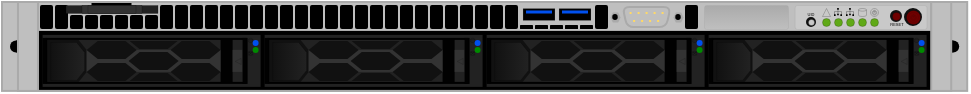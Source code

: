 <mxfile version="24.5.1" type="device">
  <diagram name="Page-1" id="KZN-zyBD-0XipZeYQRDT">
    <mxGraphModel dx="574" dy="332" grid="1" gridSize="10" guides="1" tooltips="1" connect="1" arrows="1" fold="1" page="1" pageScale="1" pageWidth="500" pageHeight="200" math="0" shadow="0">
      <root>
        <mxCell id="0" />
        <mxCell id="1" parent="0" />
        <mxCell id="2cOk_GRP_Ufgb4ZhZTwS-21" value="" style="group" vertex="1" connectable="0" parent="1">
          <mxGeometry x="9" y="78" width="482.6" height="44.45" as="geometry" />
        </mxCell>
        <mxCell id="9eh16xiQdjSHdPkHuFP6-378" value="" style="rounded=0;whiteSpace=wrap;html=1;strokeColor=#aaaaaa;fillColor=#bfbfbf;strokeWidth=1;container=0;part=1;movable=1;resizable=1;rotatable=1;deletable=1;editable=1;locked=0;connectable=1;" parent="2cOk_GRP_Ufgb4ZhZTwS-21" vertex="1">
          <mxGeometry width="482.6" height="44.45" as="geometry" />
        </mxCell>
        <mxCell id="9eh16xiQdjSHdPkHuFP6-379" value="" style="rounded=0;whiteSpace=wrap;html=1;strokeColor=#aaaaaa;fillColor=#BFBFBF;strokeWidth=1;movable=1;resizable=1;rotatable=1;deletable=1;editable=1;locked=0;connectable=1;container=0;" parent="2cOk_GRP_Ufgb4ZhZTwS-21" vertex="1">
          <mxGeometry x="18" width="446.6" height="44.45" as="geometry" />
        </mxCell>
        <mxCell id="jP2WbbBxQBNUkDRbYnSl-231" value="" style="rounded=0;whiteSpace=wrap;html=1;fillColor=#000000;fontColor=#ffffff;strokeColor=none;container=0;" parent="2cOk_GRP_Ufgb4ZhZTwS-21" vertex="1">
          <mxGeometry x="7" y="19.225" width="4" height="6" as="geometry" />
        </mxCell>
        <mxCell id="jP2WbbBxQBNUkDRbYnSl-232" value="" style="ellipse;whiteSpace=wrap;html=1;aspect=fixed;strokeColor=none;fillColor=#000000;container=0;" parent="2cOk_GRP_Ufgb4ZhZTwS-21" vertex="1">
          <mxGeometry x="8" y="19.225" width="6" height="6" as="geometry" />
        </mxCell>
        <mxCell id="jP2WbbBxQBNUkDRbYnSl-233" value="" style="ellipse;whiteSpace=wrap;html=1;aspect=fixed;strokeColor=none;fillColor=#000000;container=0;" parent="2cOk_GRP_Ufgb4ZhZTwS-21" vertex="1">
          <mxGeometry x="4" y="19.225" width="6" height="6" as="geometry" />
        </mxCell>
        <mxCell id="wEfOMtyTKLQo5fzBktWI-2" value="" style="rounded=0;whiteSpace=wrap;html=1;fillColor=#000000;fontColor=#ffffff;strokeColor=none;container=0;" parent="2cOk_GRP_Ufgb4ZhZTwS-21" vertex="1">
          <mxGeometry x="471.596" y="19.225" width="4" height="6" as="geometry" />
        </mxCell>
        <mxCell id="wEfOMtyTKLQo5fzBktWI-3" value="" style="ellipse;whiteSpace=wrap;html=1;aspect=fixed;strokeColor=none;fillColor=#000000;container=0;" parent="2cOk_GRP_Ufgb4ZhZTwS-21" vertex="1">
          <mxGeometry x="472.596" y="19.225" width="6" height="6" as="geometry" />
        </mxCell>
        <mxCell id="wEfOMtyTKLQo5fzBktWI-4" value="" style="ellipse;whiteSpace=wrap;html=1;aspect=fixed;strokeColor=none;fillColor=#000000;container=0;" parent="2cOk_GRP_Ufgb4ZhZTwS-21" vertex="1">
          <mxGeometry x="468.596" y="19.225" width="6" height="6" as="geometry" />
        </mxCell>
        <mxCell id="jP2WbbBxQBNUkDRbYnSl-206" value="" style="rounded=0;whiteSpace=wrap;html=1;strokeColor=#aaaaaa;fillColor=#bfbfbf;strokeWidth=1;movable=1;resizable=1;rotatable=1;deletable=1;editable=1;locked=0;connectable=1;container=0;" parent="2cOk_GRP_Ufgb4ZhZTwS-21" vertex="1">
          <mxGeometry x="7.996" width="10" height="44.45" as="geometry" />
        </mxCell>
        <mxCell id="wEfOMtyTKLQo5fzBktWI-5" value="" style="rounded=0;whiteSpace=wrap;html=1;strokeColor=#aaaaaa;fillColor=#bfbfbf;strokeWidth=1;movable=1;resizable=1;rotatable=1;deletable=1;editable=1;locked=0;connectable=1;container=0;" parent="2cOk_GRP_Ufgb4ZhZTwS-21" vertex="1">
          <mxGeometry x="464.6" width="10" height="44.45" as="geometry" />
        </mxCell>
        <mxCell id="s0dWRtyi07ZF37cMcm2--266" value="" style="rounded=1;whiteSpace=wrap;html=1;strokeColor=#aaaaaa;fillColor=#BFBFBF;strokeWidth=0.2;movable=1;resizable=1;rotatable=1;deletable=1;editable=1;locked=0;connectable=1;container=0;align=center;verticalAlign=middle;fontFamily=Helvetica;fontSize=12;fontColor=default;arcSize=9;gradientColor=#AAAAAA;gradientDirection=north;" parent="2cOk_GRP_Ufgb4ZhZTwS-21" vertex="1">
          <mxGeometry x="351" y="1.5" width="42" height="12" as="geometry" />
        </mxCell>
        <mxCell id="s0dWRtyi07ZF37cMcm2--295" value="" style="rounded=1;whiteSpace=wrap;html=1;strokeColor=none;fillColor=#000000;strokeWidth=1;movable=1;resizable=1;rotatable=1;deletable=1;editable=1;locked=0;connectable=1;container=0;" parent="2cOk_GRP_Ufgb4ZhZTwS-21" vertex="1">
          <mxGeometry x="19" y="1.5" width="6.5" height="12" as="geometry" />
        </mxCell>
        <mxCell id="s0dWRtyi07ZF37cMcm2--64" value="" style="rounded=0;whiteSpace=wrap;html=1;strokeColor=none;fillColor=#000000;strokeWidth=1;movable=1;resizable=1;rotatable=1;deletable=1;editable=1;locked=0;connectable=1;container=0;" parent="2cOk_GRP_Ufgb4ZhZTwS-21" vertex="1">
          <mxGeometry x="18.5" y="14.45" width="445.6" height="29.5" as="geometry" />
        </mxCell>
        <mxCell id="4ou6pQqf3mK2EiXASReZ-179" value="" style="rounded=1;whiteSpace=wrap;html=1;strokeColor=none;fillColor=#000000;strokeWidth=1;movable=1;resizable=1;rotatable=1;deletable=1;editable=1;locked=0;connectable=1;container=0;" parent="2cOk_GRP_Ufgb4ZhZTwS-21" vertex="1">
          <mxGeometry x="34" y="6.5" width="6.5" height="7" as="geometry" />
        </mxCell>
        <mxCell id="4ou6pQqf3mK2EiXASReZ-180" value="" style="rounded=1;whiteSpace=wrap;html=1;strokeColor=none;fillColor=#000000;strokeWidth=1;movable=1;resizable=1;rotatable=1;deletable=1;editable=1;locked=0;connectable=1;container=0;" parent="2cOk_GRP_Ufgb4ZhZTwS-21" vertex="1">
          <mxGeometry x="41.5" y="6.5" width="6.5" height="7" as="geometry" />
        </mxCell>
        <mxCell id="4ou6pQqf3mK2EiXASReZ-181" value="" style="rounded=1;whiteSpace=wrap;html=1;strokeColor=none;fillColor=#000000;strokeWidth=1;movable=1;resizable=1;rotatable=1;deletable=1;editable=1;locked=0;connectable=1;container=0;" parent="2cOk_GRP_Ufgb4ZhZTwS-21" vertex="1">
          <mxGeometry x="49" y="6.5" width="6.5" height="7" as="geometry" />
        </mxCell>
        <mxCell id="4ou6pQqf3mK2EiXASReZ-182" value="" style="rounded=1;whiteSpace=wrap;html=1;strokeColor=none;fillColor=#000000;strokeWidth=1;movable=1;resizable=1;rotatable=1;deletable=1;editable=1;locked=0;connectable=1;container=0;" parent="2cOk_GRP_Ufgb4ZhZTwS-21" vertex="1">
          <mxGeometry x="56.5" y="6.5" width="6.5" height="7" as="geometry" />
        </mxCell>
        <mxCell id="4ou6pQqf3mK2EiXASReZ-183" value="" style="rounded=1;whiteSpace=wrap;html=1;strokeColor=none;fillColor=#000000;strokeWidth=1;movable=1;resizable=1;rotatable=1;deletable=1;editable=1;locked=0;connectable=1;container=0;" parent="2cOk_GRP_Ufgb4ZhZTwS-21" vertex="1">
          <mxGeometry x="26.5" y="1.5" width="6.5" height="12" as="geometry" />
        </mxCell>
        <mxCell id="4ou6pQqf3mK2EiXASReZ-184" value="" style="rounded=1;whiteSpace=wrap;html=1;strokeColor=none;fillColor=#000000;strokeWidth=1;movable=1;resizable=1;rotatable=1;deletable=1;editable=1;locked=0;connectable=1;container=0;" parent="2cOk_GRP_Ufgb4ZhZTwS-21" vertex="1">
          <mxGeometry x="64" y="6.5" width="6.5" height="7" as="geometry" />
        </mxCell>
        <mxCell id="4ou6pQqf3mK2EiXASReZ-185" value="" style="rounded=1;whiteSpace=wrap;html=1;strokeColor=none;fillColor=#000000;strokeWidth=1;movable=1;resizable=1;rotatable=1;deletable=1;editable=1;locked=0;connectable=1;container=0;" parent="2cOk_GRP_Ufgb4ZhZTwS-21" vertex="1">
          <mxGeometry x="71.5" y="6.5" width="6.5" height="7" as="geometry" />
        </mxCell>
        <mxCell id="4ou6pQqf3mK2EiXASReZ-186" value="" style="rounded=1;whiteSpace=wrap;html=1;strokeColor=none;fillColor=#000000;strokeWidth=1;movable=1;resizable=1;rotatable=1;deletable=1;editable=1;locked=0;connectable=1;container=0;" parent="2cOk_GRP_Ufgb4ZhZTwS-21" vertex="1">
          <mxGeometry x="79" y="1.5" width="6.5" height="12" as="geometry" />
        </mxCell>
        <mxCell id="4ou6pQqf3mK2EiXASReZ-187" value="" style="rounded=1;whiteSpace=wrap;html=1;strokeColor=none;fillColor=#000000;strokeWidth=1;movable=1;resizable=1;rotatable=1;deletable=1;editable=1;locked=0;connectable=1;container=0;" parent="2cOk_GRP_Ufgb4ZhZTwS-21" vertex="1">
          <mxGeometry x="86.5" y="1.5" width="6.5" height="12" as="geometry" />
        </mxCell>
        <mxCell id="4ou6pQqf3mK2EiXASReZ-188" value="" style="rounded=1;whiteSpace=wrap;html=1;strokeColor=none;fillColor=#000000;strokeWidth=1;movable=1;resizable=1;rotatable=1;deletable=1;editable=1;locked=0;connectable=1;container=0;" parent="2cOk_GRP_Ufgb4ZhZTwS-21" vertex="1">
          <mxGeometry x="94" y="1.5" width="6.5" height="12" as="geometry" />
        </mxCell>
        <mxCell id="4ou6pQqf3mK2EiXASReZ-189" value="" style="rounded=1;whiteSpace=wrap;html=1;strokeColor=none;fillColor=#000000;strokeWidth=1;movable=1;resizable=1;rotatable=1;deletable=1;editable=1;locked=0;connectable=1;container=0;" parent="2cOk_GRP_Ufgb4ZhZTwS-21" vertex="1">
          <mxGeometry x="101.5" y="1.5" width="6.5" height="12" as="geometry" />
        </mxCell>
        <mxCell id="4ou6pQqf3mK2EiXASReZ-190" value="" style="rounded=1;whiteSpace=wrap;html=1;strokeColor=none;fillColor=#000000;strokeWidth=1;movable=1;resizable=1;rotatable=1;deletable=1;editable=1;locked=0;connectable=1;container=0;" parent="2cOk_GRP_Ufgb4ZhZTwS-21" vertex="1">
          <mxGeometry x="109" y="1.5" width="6.5" height="12" as="geometry" />
        </mxCell>
        <mxCell id="4ou6pQqf3mK2EiXASReZ-191" value="" style="rounded=1;whiteSpace=wrap;html=1;strokeColor=none;fillColor=#000000;strokeWidth=1;movable=1;resizable=1;rotatable=1;deletable=1;editable=1;locked=0;connectable=1;container=0;" parent="2cOk_GRP_Ufgb4ZhZTwS-21" vertex="1">
          <mxGeometry x="116.5" y="1.5" width="6.5" height="12" as="geometry" />
        </mxCell>
        <mxCell id="s0dWRtyi07ZF37cMcm2--303" value="" style="rounded=0;whiteSpace=wrap;html=1;strokeColor=none;fillColor=#000000;strokeWidth=1;movable=1;resizable=1;rotatable=1;deletable=1;editable=1;locked=0;connectable=1;container=0;" parent="2cOk_GRP_Ufgb4ZhZTwS-21" vertex="1">
          <mxGeometry x="44.75" y="0.5" width="20" height="5" as="geometry" />
        </mxCell>
        <mxCell id="s0dWRtyi07ZF37cMcm2--302" value="" style="rounded=0;whiteSpace=wrap;html=1;strokeColor=#000000;fillColor=#222222;strokeWidth=0.1;movable=1;resizable=1;rotatable=1;deletable=1;editable=1;locked=0;connectable=1;container=0;" parent="2cOk_GRP_Ufgb4ZhZTwS-21" vertex="1">
          <mxGeometry x="31.75" y="1.5" width="46" height="4" as="geometry" />
        </mxCell>
        <mxCell id="s0dWRtyi07ZF37cMcm2--304" value="" style="rounded=0;whiteSpace=wrap;html=1;strokeColor=#000000;fillColor=#333333;strokeWidth=0.1;movable=1;resizable=1;rotatable=1;deletable=1;editable=1;locked=0;connectable=1;container=0;" parent="2cOk_GRP_Ufgb4ZhZTwS-21" vertex="1">
          <mxGeometry x="39.75" y="1.5" width="30" height="4" as="geometry" />
        </mxCell>
        <mxCell id="s0dWRtyi07ZF37cMcm2--337" value="" style="rounded=0;whiteSpace=wrap;html=1;strokeColor=#000000;fillColor=#333333;strokeWidth=0.1;movable=1;resizable=1;rotatable=1;deletable=1;editable=1;locked=0;connectable=1;container=0;" parent="2cOk_GRP_Ufgb4ZhZTwS-21" vertex="1">
          <mxGeometry x="42.75" y="1.5" width="24" height="4" as="geometry" />
        </mxCell>
        <mxCell id="4ou6pQqf3mK2EiXASReZ-192" value="" style="rounded=1;whiteSpace=wrap;html=1;strokeColor=none;fillColor=#000000;strokeWidth=1;movable=1;resizable=1;rotatable=1;deletable=1;editable=1;locked=0;connectable=1;container=0;" parent="2cOk_GRP_Ufgb4ZhZTwS-21" vertex="1">
          <mxGeometry x="124" y="1.5" width="6.5" height="12" as="geometry" />
        </mxCell>
        <mxCell id="4ou6pQqf3mK2EiXASReZ-193" value="" style="rounded=1;whiteSpace=wrap;html=1;strokeColor=none;fillColor=#000000;strokeWidth=1;movable=1;resizable=1;rotatable=1;deletable=1;editable=1;locked=0;connectable=1;container=0;" parent="2cOk_GRP_Ufgb4ZhZTwS-21" vertex="1">
          <mxGeometry x="131.5" y="1.5" width="6.5" height="12" as="geometry" />
        </mxCell>
        <mxCell id="4ou6pQqf3mK2EiXASReZ-194" value="" style="rounded=1;whiteSpace=wrap;html=1;strokeColor=none;fillColor=#000000;strokeWidth=1;movable=1;resizable=1;rotatable=1;deletable=1;editable=1;locked=0;connectable=1;container=0;" parent="2cOk_GRP_Ufgb4ZhZTwS-21" vertex="1">
          <mxGeometry x="146.5" y="1.5" width="6.5" height="12" as="geometry" />
        </mxCell>
        <mxCell id="4ou6pQqf3mK2EiXASReZ-195" value="" style="rounded=1;whiteSpace=wrap;html=1;strokeColor=none;fillColor=#000000;strokeWidth=1;movable=1;resizable=1;rotatable=1;deletable=1;editable=1;locked=0;connectable=1;container=0;" parent="2cOk_GRP_Ufgb4ZhZTwS-21" vertex="1">
          <mxGeometry x="154" y="1.5" width="6.5" height="12" as="geometry" />
        </mxCell>
        <mxCell id="4ou6pQqf3mK2EiXASReZ-196" value="" style="rounded=1;whiteSpace=wrap;html=1;strokeColor=none;fillColor=#000000;strokeWidth=1;movable=1;resizable=1;rotatable=1;deletable=1;editable=1;locked=0;connectable=1;container=0;" parent="2cOk_GRP_Ufgb4ZhZTwS-21" vertex="1">
          <mxGeometry x="161.5" y="1.5" width="6.5" height="12" as="geometry" />
        </mxCell>
        <mxCell id="4ou6pQqf3mK2EiXASReZ-197" value="" style="rounded=1;whiteSpace=wrap;html=1;strokeColor=none;fillColor=#000000;strokeWidth=1;movable=1;resizable=1;rotatable=1;deletable=1;editable=1;locked=0;connectable=1;container=0;" parent="2cOk_GRP_Ufgb4ZhZTwS-21" vertex="1">
          <mxGeometry x="169" y="1.5" width="6.5" height="12" as="geometry" />
        </mxCell>
        <mxCell id="4ou6pQqf3mK2EiXASReZ-198" value="" style="rounded=1;whiteSpace=wrap;html=1;strokeColor=none;fillColor=#000000;strokeWidth=1;movable=1;resizable=1;rotatable=1;deletable=1;editable=1;locked=0;connectable=1;container=0;" parent="2cOk_GRP_Ufgb4ZhZTwS-21" vertex="1">
          <mxGeometry x="139" y="1.5" width="6.5" height="12" as="geometry" />
        </mxCell>
        <mxCell id="4ou6pQqf3mK2EiXASReZ-199" value="" style="rounded=1;whiteSpace=wrap;html=1;strokeColor=none;fillColor=#000000;strokeWidth=1;movable=1;resizable=1;rotatable=1;deletable=1;editable=1;locked=0;connectable=1;container=0;" parent="2cOk_GRP_Ufgb4ZhZTwS-21" vertex="1">
          <mxGeometry x="176.5" y="1.5" width="6.5" height="12" as="geometry" />
        </mxCell>
        <mxCell id="4ou6pQqf3mK2EiXASReZ-200" value="" style="rounded=1;whiteSpace=wrap;html=1;strokeColor=none;fillColor=#000000;strokeWidth=1;movable=1;resizable=1;rotatable=1;deletable=1;editable=1;locked=0;connectable=1;container=0;" parent="2cOk_GRP_Ufgb4ZhZTwS-21" vertex="1">
          <mxGeometry x="184" y="1.5" width="6.5" height="12" as="geometry" />
        </mxCell>
        <mxCell id="4ou6pQqf3mK2EiXASReZ-201" value="" style="rounded=1;whiteSpace=wrap;html=1;strokeColor=none;fillColor=#000000;strokeWidth=1;movable=1;resizable=1;rotatable=1;deletable=1;editable=1;locked=0;connectable=1;container=0;" parent="2cOk_GRP_Ufgb4ZhZTwS-21" vertex="1">
          <mxGeometry x="191.5" y="1.5" width="6.5" height="12" as="geometry" />
        </mxCell>
        <mxCell id="4ou6pQqf3mK2EiXASReZ-202" value="" style="rounded=1;whiteSpace=wrap;html=1;strokeColor=none;fillColor=#000000;strokeWidth=1;movable=1;resizable=1;rotatable=1;deletable=1;editable=1;locked=0;connectable=1;container=0;" parent="2cOk_GRP_Ufgb4ZhZTwS-21" vertex="1">
          <mxGeometry x="199" y="1.5" width="6.5" height="12" as="geometry" />
        </mxCell>
        <mxCell id="4ou6pQqf3mK2EiXASReZ-203" value="" style="rounded=1;whiteSpace=wrap;html=1;strokeColor=none;fillColor=#000000;strokeWidth=1;movable=1;resizable=1;rotatable=1;deletable=1;editable=1;locked=0;connectable=1;container=0;" parent="2cOk_GRP_Ufgb4ZhZTwS-21" vertex="1">
          <mxGeometry x="206.5" y="1.5" width="6.5" height="12" as="geometry" />
        </mxCell>
        <mxCell id="4ou6pQqf3mK2EiXASReZ-204" value="" style="rounded=1;whiteSpace=wrap;html=1;strokeColor=none;fillColor=#000000;strokeWidth=1;movable=1;resizable=1;rotatable=1;deletable=1;editable=1;locked=0;connectable=1;container=0;" parent="2cOk_GRP_Ufgb4ZhZTwS-21" vertex="1">
          <mxGeometry x="214" y="1.5" width="6.5" height="12" as="geometry" />
        </mxCell>
        <mxCell id="4ou6pQqf3mK2EiXASReZ-205" value="" style="rounded=1;whiteSpace=wrap;html=1;strokeColor=none;fillColor=#000000;strokeWidth=1;movable=1;resizable=1;rotatable=1;deletable=1;editable=1;locked=0;connectable=1;container=0;" parent="2cOk_GRP_Ufgb4ZhZTwS-21" vertex="1">
          <mxGeometry x="221.5" y="1.5" width="6.5" height="12" as="geometry" />
        </mxCell>
        <mxCell id="4ou6pQqf3mK2EiXASReZ-206" value="" style="rounded=1;whiteSpace=wrap;html=1;strokeColor=none;fillColor=#000000;strokeWidth=1;movable=1;resizable=1;rotatable=1;deletable=1;editable=1;locked=0;connectable=1;container=0;" parent="2cOk_GRP_Ufgb4ZhZTwS-21" vertex="1">
          <mxGeometry x="229" y="1.5" width="6.5" height="12" as="geometry" />
        </mxCell>
        <mxCell id="4ou6pQqf3mK2EiXASReZ-207" value="" style="rounded=1;whiteSpace=wrap;html=1;strokeColor=none;fillColor=#000000;strokeWidth=1;movable=1;resizable=1;rotatable=1;deletable=1;editable=1;locked=0;connectable=1;container=0;" parent="2cOk_GRP_Ufgb4ZhZTwS-21" vertex="1">
          <mxGeometry x="236.5" y="1.5" width="6.5" height="12" as="geometry" />
        </mxCell>
        <mxCell id="4ou6pQqf3mK2EiXASReZ-223" value="" style="rounded=1;whiteSpace=wrap;html=1;strokeColor=none;fillColor=#000000;strokeWidth=1;movable=1;resizable=1;rotatable=1;deletable=1;editable=1;locked=0;connectable=1;container=0;" parent="2cOk_GRP_Ufgb4ZhZTwS-21" vertex="1">
          <mxGeometry x="244" y="1.5" width="6.5" height="12" as="geometry" />
        </mxCell>
        <mxCell id="4ou6pQqf3mK2EiXASReZ-224" value="" style="rounded=1;whiteSpace=wrap;html=1;strokeColor=none;fillColor=#000000;strokeWidth=1;movable=1;resizable=1;rotatable=1;deletable=1;editable=1;locked=0;connectable=1;container=0;" parent="2cOk_GRP_Ufgb4ZhZTwS-21" vertex="1">
          <mxGeometry x="259" y="11.5" width="6.5" height="2" as="geometry" />
        </mxCell>
        <mxCell id="4ou6pQqf3mK2EiXASReZ-225" value="" style="rounded=1;whiteSpace=wrap;html=1;strokeColor=none;fillColor=#000000;strokeWidth=1;movable=1;resizable=1;rotatable=1;deletable=1;editable=1;locked=0;connectable=1;container=0;" parent="2cOk_GRP_Ufgb4ZhZTwS-21" vertex="1">
          <mxGeometry x="266.5" y="11.5" width="6.5" height="2" as="geometry" />
        </mxCell>
        <mxCell id="4ou6pQqf3mK2EiXASReZ-226" value="" style="rounded=1;whiteSpace=wrap;html=1;strokeColor=none;fillColor=#000000;strokeWidth=1;movable=1;resizable=1;rotatable=1;deletable=1;editable=1;locked=0;connectable=1;container=0;" parent="2cOk_GRP_Ufgb4ZhZTwS-21" vertex="1">
          <mxGeometry x="274" y="11.5" width="6.5" height="2" as="geometry" />
        </mxCell>
        <mxCell id="4ou6pQqf3mK2EiXASReZ-227" value="" style="rounded=1;whiteSpace=wrap;html=1;strokeColor=none;fillColor=#000000;strokeWidth=1;movable=1;resizable=1;rotatable=1;deletable=1;editable=1;locked=0;connectable=1;container=0;" parent="2cOk_GRP_Ufgb4ZhZTwS-21" vertex="1">
          <mxGeometry x="281.5" y="11.5" width="6.5" height="2" as="geometry" />
        </mxCell>
        <mxCell id="4ou6pQqf3mK2EiXASReZ-228" value="" style="rounded=1;whiteSpace=wrap;html=1;strokeColor=none;fillColor=#000000;strokeWidth=1;movable=1;resizable=1;rotatable=1;deletable=1;editable=1;locked=0;connectable=1;container=0;" parent="2cOk_GRP_Ufgb4ZhZTwS-21" vertex="1">
          <mxGeometry x="251.5" y="1.5" width="6.5" height="12" as="geometry" />
        </mxCell>
        <mxCell id="4ou6pQqf3mK2EiXASReZ-229" value="" style="rounded=1;whiteSpace=wrap;html=1;strokeColor=none;fillColor=#000000;strokeWidth=1;movable=1;resizable=1;rotatable=1;deletable=1;editable=1;locked=0;connectable=1;container=0;" parent="2cOk_GRP_Ufgb4ZhZTwS-21" vertex="1">
          <mxGeometry x="289" y="11.5" width="6.5" height="2" as="geometry" />
        </mxCell>
        <mxCell id="4ou6pQqf3mK2EiXASReZ-230" value="" style="rounded=1;whiteSpace=wrap;html=1;strokeColor=none;fillColor=#000000;strokeWidth=1;movable=1;resizable=1;rotatable=1;deletable=1;editable=1;locked=0;connectable=1;container=0;" parent="2cOk_GRP_Ufgb4ZhZTwS-21" vertex="1">
          <mxGeometry x="296.5" y="1.5" width="6.5" height="12" as="geometry" />
        </mxCell>
        <mxCell id="4ou6pQqf3mK2EiXASReZ-236" value="" style="rounded=1;whiteSpace=wrap;html=1;strokeColor=none;fillColor=#000000;strokeWidth=1;movable=1;resizable=1;rotatable=1;deletable=1;editable=1;locked=0;connectable=1;container=0;" parent="2cOk_GRP_Ufgb4ZhZTwS-21" vertex="1">
          <mxGeometry x="341.5" y="1.5" width="6.5" height="12" as="geometry" />
        </mxCell>
        <mxCell id="4ou6pQqf3mK2EiXASReZ-238" value="" style="rounded=1;whiteSpace=wrap;html=1;strokeColor=#aaaaaa;fillColor=#C9C9C9;strokeWidth=0.2;movable=1;resizable=1;rotatable=1;deletable=1;editable=1;locked=0;connectable=1;container=0;align=center;verticalAlign=middle;fontFamily=Helvetica;fontSize=12;fontColor=default;gradientColor=none;gradientDirection=radial;arcSize=10;" parent="2cOk_GRP_Ufgb4ZhZTwS-21" vertex="1">
          <mxGeometry x="396.3" y="1.5" width="66" height="12" as="geometry" />
        </mxCell>
        <mxCell id="4ou6pQqf3mK2EiXASReZ-240" value="" style="ellipse;whiteSpace=wrap;html=1;strokeColor=#000000;fillColor=#60a917;fontColor=#ffffff;movable=1;resizable=1;rotatable=1;deletable=1;editable=1;locked=0;connectable=1;container=0;strokeWidth=0.1;" parent="2cOk_GRP_Ufgb4ZhZTwS-21" vertex="1">
          <mxGeometry x="410" y="8" width="4" height="4" as="geometry" />
        </mxCell>
        <mxCell id="4ou6pQqf3mK2EiXASReZ-243" value="" style="strokeWidth=0.1;html=1;shape=mxgraph.flowchart.database;whiteSpace=wrap;strokeColor=#000000;fillColor=none;movable=1;resizable=1;rotatable=1;deletable=1;editable=1;locked=0;connectable=1;container=0;" parent="2cOk_GRP_Ufgb4ZhZTwS-21" vertex="1">
          <mxGeometry x="428" y="3" width="4" height="4" as="geometry" />
        </mxCell>
        <mxCell id="4ou6pQqf3mK2EiXASReZ-244" value="" style="sketch=0;pointerEvents=1;shadow=0;dashed=0;html=1;strokeColor=none;fillColor=#000000;labelPosition=center;verticalLabelPosition=bottom;verticalAlign=top;align=center;outlineConnect=0;shape=mxgraph.vvd.infrastructure;movable=1;resizable=1;rotatable=1;deletable=1;editable=1;locked=0;connectable=1;container=0;" parent="2cOk_GRP_Ufgb4ZhZTwS-21" vertex="1">
          <mxGeometry x="416" y="3" width="4" height="4" as="geometry" />
        </mxCell>
        <mxCell id="4ou6pQqf3mK2EiXASReZ-245" value="" style="triangle;whiteSpace=wrap;html=1;rotation=-90;fillColor=none;strokeWidth=0.1;movable=1;resizable=1;rotatable=1;deletable=1;editable=1;locked=0;connectable=1;container=0;strokeColor=#000000;" parent="2cOk_GRP_Ufgb4ZhZTwS-21" vertex="1">
          <mxGeometry x="410" y="3" width="4" height="4" as="geometry" />
        </mxCell>
        <mxCell id="4ou6pQqf3mK2EiXASReZ-246" value="" style="sketch=0;html=1;strokeColor=#000000;shadow=0;fillColor=none;verticalAlign=top;labelPosition=center;verticalLabelPosition=bottom;shape=mxgraph.gcp2.a7_power;gradientColor=none;strokeWidth=0.1;movable=1;resizable=1;rotatable=1;deletable=1;editable=1;locked=0;connectable=1;container=0;" parent="2cOk_GRP_Ufgb4ZhZTwS-21" vertex="1">
          <mxGeometry x="434" y="3" width="4" height="4" as="geometry" />
        </mxCell>
        <mxCell id="4ou6pQqf3mK2EiXASReZ-247" value="" style="ellipse;whiteSpace=wrap;html=1;strokeColor=#000000;fillColor=#60a917;fontColor=#ffffff;movable=1;resizable=1;rotatable=1;deletable=1;editable=1;locked=0;connectable=1;container=0;strokeWidth=0.1;" parent="2cOk_GRP_Ufgb4ZhZTwS-21" vertex="1">
          <mxGeometry x="416" y="8" width="4" height="4" as="geometry" />
        </mxCell>
        <mxCell id="4ou6pQqf3mK2EiXASReZ-248" value="" style="ellipse;whiteSpace=wrap;html=1;strokeColor=#000000;fillColor=#60a917;fontColor=#ffffff;movable=1;resizable=1;rotatable=1;deletable=1;editable=1;locked=0;connectable=1;container=0;strokeWidth=0.1;" parent="2cOk_GRP_Ufgb4ZhZTwS-21" vertex="1">
          <mxGeometry x="422" y="8" width="4" height="4" as="geometry" />
        </mxCell>
        <mxCell id="4ou6pQqf3mK2EiXASReZ-249" value="" style="ellipse;whiteSpace=wrap;html=1;strokeColor=#000000;fillColor=#60a917;fontColor=#ffffff;movable=1;resizable=1;rotatable=1;deletable=1;editable=1;locked=0;connectable=1;container=0;strokeWidth=0.1;" parent="2cOk_GRP_Ufgb4ZhZTwS-21" vertex="1">
          <mxGeometry x="428" y="8" width="4" height="4" as="geometry" />
        </mxCell>
        <mxCell id="4ou6pQqf3mK2EiXASReZ-250" value="" style="ellipse;whiteSpace=wrap;html=1;strokeColor=#000000;fillColor=#60a917;fontColor=#ffffff;movable=1;resizable=1;rotatable=1;deletable=1;editable=1;locked=0;connectable=1;container=0;strokeWidth=0.1;" parent="2cOk_GRP_Ufgb4ZhZTwS-21" vertex="1">
          <mxGeometry x="434" y="8" width="4" height="4" as="geometry" />
        </mxCell>
        <mxCell id="4ou6pQqf3mK2EiXASReZ-251" value="" style="sketch=0;pointerEvents=1;shadow=0;dashed=0;html=1;strokeColor=none;fillColor=#000000;labelPosition=center;verticalLabelPosition=bottom;verticalAlign=top;align=center;outlineConnect=0;shape=mxgraph.vvd.infrastructure;movable=1;resizable=1;rotatable=1;deletable=1;editable=1;locked=0;connectable=1;container=0;" parent="2cOk_GRP_Ufgb4ZhZTwS-21" vertex="1">
          <mxGeometry x="422" y="3" width="4" height="4" as="geometry" />
        </mxCell>
        <mxCell id="4ou6pQqf3mK2EiXASReZ-262" value="" style="group;rounded=1;arcSize=50;strokeColor=#111111;strokeWidth=2;container=0;" parent="2cOk_GRP_Ufgb4ZhZTwS-21" vertex="1" connectable="0">
          <mxGeometry x="452" y="4.0" width="7" height="7" as="geometry" />
        </mxCell>
        <mxCell id="4ou6pQqf3mK2EiXASReZ-271" value="UID" style="text;html=1;align=center;verticalAlign=middle;whiteSpace=wrap;rounded=0;fontSize=2;fontColor=#000000;container=0;" parent="2cOk_GRP_Ufgb4ZhZTwS-21" vertex="1">
          <mxGeometry x="400" y="3.5" width="9" height="4" as="geometry" />
        </mxCell>
        <mxCell id="4ou6pQqf3mK2EiXASReZ-272" value="RESET" style="text;html=1;align=center;verticalAlign=middle;whiteSpace=wrap;rounded=0;fontSize=2;fontColor=#000000;container=0;" parent="2cOk_GRP_Ufgb4ZhZTwS-21" vertex="1">
          <mxGeometry x="442.5" y="9" width="9" height="4" as="geometry" />
        </mxCell>
        <mxCell id="4ou6pQqf3mK2EiXASReZ-9" value="" style="rounded=0;whiteSpace=wrap;html=1;strokeColor=none;fillColor=#222222;strokeWidth=1;movable=1;resizable=1;rotatable=1;deletable=1;editable=1;locked=0;connectable=1;container=0;" parent="2cOk_GRP_Ufgb4ZhZTwS-21" vertex="1">
          <mxGeometry x="20.3" y="16.45" width="109" height="26" as="geometry" />
        </mxCell>
        <mxCell id="4ou6pQqf3mK2EiXASReZ-10" value="" style="rounded=0;whiteSpace=wrap;html=1;strokeColor=#000000;fillColor=#222222;strokeWidth=1;movable=1;resizable=1;rotatable=1;deletable=1;editable=1;locked=0;connectable=1;container=0;perimeterSpacing=0;" parent="2cOk_GRP_Ufgb4ZhZTwS-21" vertex="1">
          <mxGeometry x="22.3" y="18.45" width="100" height="22" as="geometry" />
        </mxCell>
        <mxCell id="4ou6pQqf3mK2EiXASReZ-12" value="" style="shape=loopLimit;whiteSpace=wrap;html=1;rounded=0;strokeWidth=1;align=center;verticalAlign=middle;fontFamily=Helvetica;fontSize=12;fontColor=default;resizable=1;fillColor=#111111;strokeColor=none;rotation=90;size=5;container=0;" parent="2cOk_GRP_Ufgb4ZhZTwS-21" vertex="1">
          <mxGeometry x="22.05" y="19.7" width="21" height="19.5" as="geometry" />
        </mxCell>
        <mxCell id="4ou6pQqf3mK2EiXASReZ-13" value="" style="shape=loopLimit;whiteSpace=wrap;html=1;rounded=0;strokeWidth=0.1;align=center;verticalAlign=middle;fontFamily=Helvetica;fontSize=12;fontColor=default;resizable=1;fillColor=#111111;strokeColor=#000000;rotation=90;size=5;gradientColor=#222222;gradientDirection=north;container=0;" parent="2cOk_GRP_Ufgb4ZhZTwS-21" vertex="1">
          <mxGeometry x="23.05" y="20.95" width="19" height="17" as="geometry" />
        </mxCell>
        <mxCell id="4ou6pQqf3mK2EiXASReZ-19" value="" style="whiteSpace=wrap;html=1;rounded=0;strokeWidth=1;align=center;verticalAlign=middle;fontFamily=Helvetica;fontSize=12;fontColor=default;resizable=1;fillColor=#010101;strokeColor=none;container=0;" parent="2cOk_GRP_Ufgb4ZhZTwS-21" vertex="1">
          <mxGeometry x="109.3" y="18.45" width="6" height="22" as="geometry" />
        </mxCell>
        <mxCell id="4ou6pQqf3mK2EiXASReZ-20" value="" style="whiteSpace=wrap;html=1;rounded=0;strokeWidth=1;align=center;verticalAlign=middle;fontFamily=Helvetica;fontSize=12;fontColor=default;resizable=1;fillColor=#333333;strokeColor=none;container=0;" parent="2cOk_GRP_Ufgb4ZhZTwS-21" vertex="1">
          <mxGeometry x="115.3" y="23.95" width="5" height="11" as="geometry" />
        </mxCell>
        <mxCell id="4ou6pQqf3mK2EiXASReZ-21" value="" style="triangle;whiteSpace=wrap;html=1;strokeColor=#111111;rounded=0;strokeWidth=0.1;align=center;verticalAlign=middle;fontFamily=Helvetica;fontSize=12;fontColor=default;resizable=1;fillColor=#333333;rotation=-180;container=0;" parent="2cOk_GRP_Ufgb4ZhZTwS-21" vertex="1">
          <mxGeometry x="116.3" y="27.95" width="3" height="3" as="geometry" />
        </mxCell>
        <mxCell id="4ou6pQqf3mK2EiXASReZ-22" value="" style="whiteSpace=wrap;html=1;rounded=0;strokeWidth=1;align=center;verticalAlign=middle;fontFamily=Helvetica;fontSize=12;fontColor=default;resizable=1;fillColor=#333333;strokeColor=none;container=0;" parent="2cOk_GRP_Ufgb4ZhZTwS-21" vertex="1">
          <mxGeometry x="42.3" y="23.95" width="67" height="11" as="geometry" />
        </mxCell>
        <mxCell id="4ou6pQqf3mK2EiXASReZ-14" value="" style="shape=hexagon;perimeter=hexagonPerimeter2;whiteSpace=wrap;html=1;fixedSize=1;rounded=0;strokeWidth=1;align=center;verticalAlign=middle;fontFamily=Helvetica;fontSize=12;fontColor=default;resizable=1;fillColor=#111111;strokeColor=none;size=5.568;container=0;" parent="2cOk_GRP_Ufgb4ZhZTwS-21" vertex="1">
          <mxGeometry x="42.3" y="19.45" width="25" height="9" as="geometry" />
        </mxCell>
        <mxCell id="4ou6pQqf3mK2EiXASReZ-15" value="" style="shape=hexagon;perimeter=hexagonPerimeter2;whiteSpace=wrap;html=1;fixedSize=1;rounded=0;strokeWidth=1;align=center;verticalAlign=middle;fontFamily=Helvetica;fontSize=12;fontColor=default;resizable=1;fillColor=#111111;strokeColor=none;size=5.568;container=0;" parent="2cOk_GRP_Ufgb4ZhZTwS-21" vertex="1">
          <mxGeometry x="42.3" y="30.45" width="25" height="9" as="geometry" />
        </mxCell>
        <mxCell id="4ou6pQqf3mK2EiXASReZ-16" value="" style="shape=hexagon;perimeter=hexagonPerimeter2;whiteSpace=wrap;html=1;fixedSize=1;rounded=0;strokeWidth=1;align=center;verticalAlign=middle;fontFamily=Helvetica;fontSize=12;fontColor=default;resizable=1;fillColor=#111111;strokeColor=none;size=5.568;container=0;" parent="2cOk_GRP_Ufgb4ZhZTwS-21" vertex="1">
          <mxGeometry x="63.3" y="24.95" width="25" height="9" as="geometry" />
        </mxCell>
        <mxCell id="4ou6pQqf3mK2EiXASReZ-17" value="" style="shape=hexagon;perimeter=hexagonPerimeter2;whiteSpace=wrap;html=1;fixedSize=1;rounded=0;strokeWidth=1;align=center;verticalAlign=middle;fontFamily=Helvetica;fontSize=12;fontColor=default;resizable=1;fillColor=#111111;strokeColor=none;size=5.568;container=0;" parent="2cOk_GRP_Ufgb4ZhZTwS-21" vertex="1">
          <mxGeometry x="84.3" y="19.45" width="25" height="9" as="geometry" />
        </mxCell>
        <mxCell id="4ou6pQqf3mK2EiXASReZ-18" value="" style="shape=hexagon;perimeter=hexagonPerimeter2;whiteSpace=wrap;html=1;fixedSize=1;rounded=0;strokeWidth=1;align=center;verticalAlign=middle;fontFamily=Helvetica;fontSize=12;fontColor=default;resizable=1;fillColor=#111111;strokeColor=none;size=5.568;container=0;" parent="2cOk_GRP_Ufgb4ZhZTwS-21" vertex="1">
          <mxGeometry x="84.3" y="30.45" width="25" height="9" as="geometry" />
        </mxCell>
        <mxCell id="4ou6pQqf3mK2EiXASReZ-23" value="" style="whiteSpace=wrap;html=1;rounded=0;strokeWidth=1;align=center;verticalAlign=middle;fontFamily=Helvetica;fontSize=12;fontColor=default;resizable=1;fillColor=#010101;strokeColor=none;container=0;" parent="2cOk_GRP_Ufgb4ZhZTwS-21" vertex="1">
          <mxGeometry x="120.3" y="17.95" width="2" height="23" as="geometry" />
        </mxCell>
        <mxCell id="4ou6pQqf3mK2EiXASReZ-24" value="" style="whiteSpace=wrap;html=1;rounded=0;strokeWidth=1;align=center;verticalAlign=middle;fontFamily=Helvetica;fontSize=12;fontColor=default;resizable=1;fillColor=#010101;strokeColor=none;container=0;" parent="2cOk_GRP_Ufgb4ZhZTwS-21" vertex="1">
          <mxGeometry x="20.3" y="17.95" width="2" height="23" as="geometry" />
        </mxCell>
        <mxCell id="4ou6pQqf3mK2EiXASReZ-26" value="" style="shape=trapezoid;perimeter=trapezoidPerimeter;whiteSpace=wrap;html=1;fixedSize=1;rounded=0;strokeWidth=1;align=center;verticalAlign=middle;fontFamily=Helvetica;fontSize=12;fontColor=default;resizable=1;fillColor=#111111;strokeColor=none;size=4.94;container=0;flipV=1;" parent="2cOk_GRP_Ufgb4ZhZTwS-21" vertex="1">
          <mxGeometry x="63.8" y="19.45" width="24" height="4" as="geometry" />
        </mxCell>
        <mxCell id="4ou6pQqf3mK2EiXASReZ-27" value="" style="rounded=1;whiteSpace=wrap;html=1;strokeColor=none;fillColor=#008a00;fontColor=#ffffff;container=0;arcSize=50;" parent="2cOk_GRP_Ufgb4ZhZTwS-21" vertex="1">
          <mxGeometry x="125.3" y="22.45" width="3" height="3" as="geometry" />
        </mxCell>
        <mxCell id="4ou6pQqf3mK2EiXASReZ-28" value="" style="rounded=1;whiteSpace=wrap;html=1;strokeColor=none;fillColor=#0050ef;fontColor=#ffffff;container=0;arcSize=50;" parent="2cOk_GRP_Ufgb4ZhZTwS-21" vertex="1">
          <mxGeometry x="125.3" y="18.95" width="3" height="3" as="geometry" />
        </mxCell>
        <mxCell id="4ou6pQqf3mK2EiXASReZ-29" value="" style="strokeWidth=0.1;html=1;shape=mxgraph.flowchart.database;whiteSpace=wrap;strokeColor=#010101;fillColor=none;movable=1;resizable=1;rotatable=1;deletable=1;editable=1;locked=0;connectable=1;container=0;" parent="2cOk_GRP_Ufgb4ZhZTwS-21" vertex="1">
          <mxGeometry x="123.05" y="24.45" width="2" height="2" as="geometry" />
        </mxCell>
        <mxCell id="4ou6pQqf3mK2EiXASReZ-30" value="" style="strokeWidth=0.1;html=1;shape=mxgraph.flowchart.database;whiteSpace=wrap;strokeColor=#010101;fillColor=none;movable=1;resizable=1;rotatable=1;deletable=1;editable=1;locked=0;connectable=1;container=0;" parent="2cOk_GRP_Ufgb4ZhZTwS-21" vertex="1">
          <mxGeometry x="123.05" y="17.95" width="2" height="2" as="geometry" />
        </mxCell>
        <mxCell id="4ou6pQqf3mK2EiXASReZ-31" value="" style="shape=mxgraph.sysml.x;strokeWidth=0.1;strokeColor=#010101;container=0;" parent="2cOk_GRP_Ufgb4ZhZTwS-21" vertex="1">
          <mxGeometry x="123.05" y="24.45" width="2" height="2" as="geometry" />
        </mxCell>
        <mxCell id="4ou6pQqf3mK2EiXASReZ-106" value="" style="shape=trapezoid;perimeter=trapezoidPerimeter;whiteSpace=wrap;html=1;fixedSize=1;rounded=0;strokeWidth=1;align=center;verticalAlign=middle;fontFamily=Helvetica;fontSize=12;fontColor=default;resizable=1;fillColor=#111111;strokeColor=none;size=4.94;container=0;flipV=0;" parent="2cOk_GRP_Ufgb4ZhZTwS-21" vertex="1">
          <mxGeometry x="63.8" y="35.45" width="24" height="4" as="geometry" />
        </mxCell>
        <mxCell id="4ou6pQqf3mK2EiXASReZ-109" value="" style="rounded=0;whiteSpace=wrap;html=1;strokeColor=none;fillColor=#222222;strokeWidth=1;movable=1;resizable=1;rotatable=1;deletable=1;editable=1;locked=0;connectable=1;container=0;" parent="2cOk_GRP_Ufgb4ZhZTwS-21" vertex="1">
          <mxGeometry x="131.3" y="16.45" width="109" height="26" as="geometry" />
        </mxCell>
        <mxCell id="4ou6pQqf3mK2EiXASReZ-110" value="" style="rounded=0;whiteSpace=wrap;html=1;strokeColor=#000000;fillColor=#222222;strokeWidth=1;movable=1;resizable=1;rotatable=1;deletable=1;editable=1;locked=0;connectable=1;container=0;perimeterSpacing=0;" parent="2cOk_GRP_Ufgb4ZhZTwS-21" vertex="1">
          <mxGeometry x="133.3" y="18.45" width="100" height="22" as="geometry" />
        </mxCell>
        <mxCell id="4ou6pQqf3mK2EiXASReZ-111" value="" style="shape=loopLimit;whiteSpace=wrap;html=1;rounded=0;strokeWidth=1;align=center;verticalAlign=middle;fontFamily=Helvetica;fontSize=12;fontColor=default;resizable=1;fillColor=#111111;strokeColor=none;rotation=90;size=5;container=0;" parent="2cOk_GRP_Ufgb4ZhZTwS-21" vertex="1">
          <mxGeometry x="133.05" y="19.7" width="21" height="19.5" as="geometry" />
        </mxCell>
        <mxCell id="4ou6pQqf3mK2EiXASReZ-112" value="" style="shape=loopLimit;whiteSpace=wrap;html=1;rounded=0;strokeWidth=0.1;align=center;verticalAlign=middle;fontFamily=Helvetica;fontSize=12;fontColor=default;resizable=1;fillColor=#111111;strokeColor=#000000;rotation=90;size=5;gradientColor=#222222;gradientDirection=north;container=0;" parent="2cOk_GRP_Ufgb4ZhZTwS-21" vertex="1">
          <mxGeometry x="134.05" y="20.95" width="19" height="17" as="geometry" />
        </mxCell>
        <mxCell id="4ou6pQqf3mK2EiXASReZ-113" value="" style="whiteSpace=wrap;html=1;rounded=0;strokeWidth=1;align=center;verticalAlign=middle;fontFamily=Helvetica;fontSize=12;fontColor=default;resizable=1;fillColor=#010101;strokeColor=none;container=0;" parent="2cOk_GRP_Ufgb4ZhZTwS-21" vertex="1">
          <mxGeometry x="220.3" y="18.45" width="6" height="22" as="geometry" />
        </mxCell>
        <mxCell id="4ou6pQqf3mK2EiXASReZ-114" value="" style="whiteSpace=wrap;html=1;rounded=0;strokeWidth=1;align=center;verticalAlign=middle;fontFamily=Helvetica;fontSize=12;fontColor=default;resizable=1;fillColor=#333333;strokeColor=none;container=0;" parent="2cOk_GRP_Ufgb4ZhZTwS-21" vertex="1">
          <mxGeometry x="226.3" y="23.95" width="5" height="11" as="geometry" />
        </mxCell>
        <mxCell id="4ou6pQqf3mK2EiXASReZ-115" value="" style="triangle;whiteSpace=wrap;html=1;strokeColor=#111111;rounded=0;strokeWidth=0.1;align=center;verticalAlign=middle;fontFamily=Helvetica;fontSize=12;fontColor=default;resizable=1;fillColor=#333333;rotation=-180;container=0;" parent="2cOk_GRP_Ufgb4ZhZTwS-21" vertex="1">
          <mxGeometry x="227.3" y="27.95" width="3" height="3" as="geometry" />
        </mxCell>
        <mxCell id="4ou6pQqf3mK2EiXASReZ-116" value="" style="whiteSpace=wrap;html=1;rounded=0;strokeWidth=1;align=center;verticalAlign=middle;fontFamily=Helvetica;fontSize=12;fontColor=default;resizable=1;fillColor=#333333;strokeColor=none;container=0;" parent="2cOk_GRP_Ufgb4ZhZTwS-21" vertex="1">
          <mxGeometry x="153.3" y="23.95" width="67" height="11" as="geometry" />
        </mxCell>
        <mxCell id="4ou6pQqf3mK2EiXASReZ-117" value="" style="shape=hexagon;perimeter=hexagonPerimeter2;whiteSpace=wrap;html=1;fixedSize=1;rounded=0;strokeWidth=1;align=center;verticalAlign=middle;fontFamily=Helvetica;fontSize=12;fontColor=default;resizable=1;fillColor=#111111;strokeColor=none;size=5.568;container=0;" parent="2cOk_GRP_Ufgb4ZhZTwS-21" vertex="1">
          <mxGeometry x="153.3" y="19.45" width="25" height="9" as="geometry" />
        </mxCell>
        <mxCell id="4ou6pQqf3mK2EiXASReZ-118" value="" style="shape=hexagon;perimeter=hexagonPerimeter2;whiteSpace=wrap;html=1;fixedSize=1;rounded=0;strokeWidth=1;align=center;verticalAlign=middle;fontFamily=Helvetica;fontSize=12;fontColor=default;resizable=1;fillColor=#111111;strokeColor=none;size=5.568;container=0;" parent="2cOk_GRP_Ufgb4ZhZTwS-21" vertex="1">
          <mxGeometry x="153.3" y="30.45" width="25" height="9" as="geometry" />
        </mxCell>
        <mxCell id="4ou6pQqf3mK2EiXASReZ-119" value="" style="shape=hexagon;perimeter=hexagonPerimeter2;whiteSpace=wrap;html=1;fixedSize=1;rounded=0;strokeWidth=1;align=center;verticalAlign=middle;fontFamily=Helvetica;fontSize=12;fontColor=default;resizable=1;fillColor=#111111;strokeColor=none;size=5.568;container=0;" parent="2cOk_GRP_Ufgb4ZhZTwS-21" vertex="1">
          <mxGeometry x="174.3" y="24.95" width="25" height="9" as="geometry" />
        </mxCell>
        <mxCell id="4ou6pQqf3mK2EiXASReZ-120" value="" style="shape=hexagon;perimeter=hexagonPerimeter2;whiteSpace=wrap;html=1;fixedSize=1;rounded=0;strokeWidth=1;align=center;verticalAlign=middle;fontFamily=Helvetica;fontSize=12;fontColor=default;resizable=1;fillColor=#111111;strokeColor=none;size=5.568;container=0;" parent="2cOk_GRP_Ufgb4ZhZTwS-21" vertex="1">
          <mxGeometry x="195.3" y="19.45" width="25" height="9" as="geometry" />
        </mxCell>
        <mxCell id="4ou6pQqf3mK2EiXASReZ-121" value="" style="shape=hexagon;perimeter=hexagonPerimeter2;whiteSpace=wrap;html=1;fixedSize=1;rounded=0;strokeWidth=1;align=center;verticalAlign=middle;fontFamily=Helvetica;fontSize=12;fontColor=default;resizable=1;fillColor=#111111;strokeColor=none;size=5.568;container=0;" parent="2cOk_GRP_Ufgb4ZhZTwS-21" vertex="1">
          <mxGeometry x="195.3" y="30.45" width="25" height="9" as="geometry" />
        </mxCell>
        <mxCell id="4ou6pQqf3mK2EiXASReZ-122" value="" style="whiteSpace=wrap;html=1;rounded=0;strokeWidth=1;align=center;verticalAlign=middle;fontFamily=Helvetica;fontSize=12;fontColor=default;resizable=1;fillColor=#010101;strokeColor=none;container=0;" parent="2cOk_GRP_Ufgb4ZhZTwS-21" vertex="1">
          <mxGeometry x="231.3" y="17.95" width="2" height="23" as="geometry" />
        </mxCell>
        <mxCell id="4ou6pQqf3mK2EiXASReZ-123" value="" style="whiteSpace=wrap;html=1;rounded=0;strokeWidth=1;align=center;verticalAlign=middle;fontFamily=Helvetica;fontSize=12;fontColor=default;resizable=1;fillColor=#010101;strokeColor=none;container=0;" parent="2cOk_GRP_Ufgb4ZhZTwS-21" vertex="1">
          <mxGeometry x="131.3" y="17.95" width="2" height="23" as="geometry" />
        </mxCell>
        <mxCell id="4ou6pQqf3mK2EiXASReZ-124" value="" style="shape=trapezoid;perimeter=trapezoidPerimeter;whiteSpace=wrap;html=1;fixedSize=1;rounded=0;strokeWidth=1;align=center;verticalAlign=middle;fontFamily=Helvetica;fontSize=12;fontColor=default;resizable=1;fillColor=#111111;strokeColor=none;size=4.94;container=0;flipV=1;" parent="2cOk_GRP_Ufgb4ZhZTwS-21" vertex="1">
          <mxGeometry x="174.8" y="19.45" width="24" height="4" as="geometry" />
        </mxCell>
        <mxCell id="4ou6pQqf3mK2EiXASReZ-125" value="" style="rounded=1;whiteSpace=wrap;html=1;strokeColor=none;fillColor=#008a00;fontColor=#ffffff;container=0;arcSize=50;" parent="2cOk_GRP_Ufgb4ZhZTwS-21" vertex="1">
          <mxGeometry x="236.3" y="22.45" width="3" height="3" as="geometry" />
        </mxCell>
        <mxCell id="4ou6pQqf3mK2EiXASReZ-126" value="" style="rounded=1;whiteSpace=wrap;html=1;strokeColor=none;fillColor=#0050ef;fontColor=#ffffff;container=0;arcSize=50;" parent="2cOk_GRP_Ufgb4ZhZTwS-21" vertex="1">
          <mxGeometry x="236.3" y="18.95" width="3" height="3" as="geometry" />
        </mxCell>
        <mxCell id="4ou6pQqf3mK2EiXASReZ-127" value="" style="strokeWidth=0.1;html=1;shape=mxgraph.flowchart.database;whiteSpace=wrap;strokeColor=#010101;fillColor=none;movable=1;resizable=1;rotatable=1;deletable=1;editable=1;locked=0;connectable=1;container=0;" parent="2cOk_GRP_Ufgb4ZhZTwS-21" vertex="1">
          <mxGeometry x="234.05" y="24.45" width="2" height="2" as="geometry" />
        </mxCell>
        <mxCell id="4ou6pQqf3mK2EiXASReZ-128" value="" style="strokeWidth=0.1;html=1;shape=mxgraph.flowchart.database;whiteSpace=wrap;strokeColor=#010101;fillColor=none;movable=1;resizable=1;rotatable=1;deletable=1;editable=1;locked=0;connectable=1;container=0;" parent="2cOk_GRP_Ufgb4ZhZTwS-21" vertex="1">
          <mxGeometry x="234.05" y="17.95" width="2" height="2" as="geometry" />
        </mxCell>
        <mxCell id="4ou6pQqf3mK2EiXASReZ-129" value="" style="shape=mxgraph.sysml.x;strokeWidth=0.1;strokeColor=#010101;container=0;" parent="2cOk_GRP_Ufgb4ZhZTwS-21" vertex="1">
          <mxGeometry x="234.05" y="24.45" width="2" height="2" as="geometry" />
        </mxCell>
        <mxCell id="4ou6pQqf3mK2EiXASReZ-130" value="" style="shape=trapezoid;perimeter=trapezoidPerimeter;whiteSpace=wrap;html=1;fixedSize=1;rounded=0;strokeWidth=1;align=center;verticalAlign=middle;fontFamily=Helvetica;fontSize=12;fontColor=default;resizable=1;fillColor=#111111;strokeColor=none;size=4.94;container=0;flipV=0;" parent="2cOk_GRP_Ufgb4ZhZTwS-21" vertex="1">
          <mxGeometry x="174.8" y="35.45" width="24" height="4" as="geometry" />
        </mxCell>
        <mxCell id="4ou6pQqf3mK2EiXASReZ-132" value="" style="rounded=0;whiteSpace=wrap;html=1;strokeColor=none;fillColor=#222222;strokeWidth=1;movable=1;resizable=1;rotatable=1;deletable=1;editable=1;locked=0;connectable=1;container=0;" parent="2cOk_GRP_Ufgb4ZhZTwS-21" vertex="1">
          <mxGeometry x="242.3" y="16.45" width="109" height="26" as="geometry" />
        </mxCell>
        <mxCell id="4ou6pQqf3mK2EiXASReZ-133" value="" style="rounded=0;whiteSpace=wrap;html=1;strokeColor=#000000;fillColor=#222222;strokeWidth=1;movable=1;resizable=1;rotatable=1;deletable=1;editable=1;locked=0;connectable=1;container=0;perimeterSpacing=0;" parent="2cOk_GRP_Ufgb4ZhZTwS-21" vertex="1">
          <mxGeometry x="244.3" y="18.45" width="100" height="22" as="geometry" />
        </mxCell>
        <mxCell id="4ou6pQqf3mK2EiXASReZ-134" value="" style="shape=loopLimit;whiteSpace=wrap;html=1;rounded=0;strokeWidth=1;align=center;verticalAlign=middle;fontFamily=Helvetica;fontSize=12;fontColor=default;resizable=1;fillColor=#111111;strokeColor=none;rotation=90;size=5;container=0;" parent="2cOk_GRP_Ufgb4ZhZTwS-21" vertex="1">
          <mxGeometry x="244.05" y="19.7" width="21" height="19.5" as="geometry" />
        </mxCell>
        <mxCell id="4ou6pQqf3mK2EiXASReZ-135" value="" style="shape=loopLimit;whiteSpace=wrap;html=1;rounded=0;strokeWidth=0.1;align=center;verticalAlign=middle;fontFamily=Helvetica;fontSize=12;fontColor=default;resizable=1;fillColor=#111111;strokeColor=#000000;rotation=90;size=5;gradientColor=#222222;gradientDirection=north;container=0;" parent="2cOk_GRP_Ufgb4ZhZTwS-21" vertex="1">
          <mxGeometry x="245.05" y="20.95" width="19" height="17" as="geometry" />
        </mxCell>
        <mxCell id="4ou6pQqf3mK2EiXASReZ-136" value="" style="whiteSpace=wrap;html=1;rounded=0;strokeWidth=1;align=center;verticalAlign=middle;fontFamily=Helvetica;fontSize=12;fontColor=default;resizable=1;fillColor=#010101;strokeColor=none;container=0;" parent="2cOk_GRP_Ufgb4ZhZTwS-21" vertex="1">
          <mxGeometry x="331.3" y="18.45" width="6" height="22" as="geometry" />
        </mxCell>
        <mxCell id="4ou6pQqf3mK2EiXASReZ-137" value="" style="whiteSpace=wrap;html=1;rounded=0;strokeWidth=1;align=center;verticalAlign=middle;fontFamily=Helvetica;fontSize=12;fontColor=default;resizable=1;fillColor=#333333;strokeColor=none;container=0;" parent="2cOk_GRP_Ufgb4ZhZTwS-21" vertex="1">
          <mxGeometry x="337.3" y="23.95" width="5" height="11" as="geometry" />
        </mxCell>
        <mxCell id="4ou6pQqf3mK2EiXASReZ-138" value="" style="triangle;whiteSpace=wrap;html=1;strokeColor=#111111;rounded=0;strokeWidth=0.1;align=center;verticalAlign=middle;fontFamily=Helvetica;fontSize=12;fontColor=default;resizable=1;fillColor=#333333;rotation=-180;container=0;" parent="2cOk_GRP_Ufgb4ZhZTwS-21" vertex="1">
          <mxGeometry x="338.3" y="27.95" width="3" height="3" as="geometry" />
        </mxCell>
        <mxCell id="4ou6pQqf3mK2EiXASReZ-139" value="" style="whiteSpace=wrap;html=1;rounded=0;strokeWidth=1;align=center;verticalAlign=middle;fontFamily=Helvetica;fontSize=12;fontColor=default;resizable=1;fillColor=#333333;strokeColor=none;container=0;" parent="2cOk_GRP_Ufgb4ZhZTwS-21" vertex="1">
          <mxGeometry x="264.3" y="23.95" width="67" height="11" as="geometry" />
        </mxCell>
        <mxCell id="4ou6pQqf3mK2EiXASReZ-140" value="" style="shape=hexagon;perimeter=hexagonPerimeter2;whiteSpace=wrap;html=1;fixedSize=1;rounded=0;strokeWidth=1;align=center;verticalAlign=middle;fontFamily=Helvetica;fontSize=12;fontColor=default;resizable=1;fillColor=#111111;strokeColor=none;size=5.568;container=0;" parent="2cOk_GRP_Ufgb4ZhZTwS-21" vertex="1">
          <mxGeometry x="264.3" y="19.45" width="25" height="9" as="geometry" />
        </mxCell>
        <mxCell id="4ou6pQqf3mK2EiXASReZ-141" value="" style="shape=hexagon;perimeter=hexagonPerimeter2;whiteSpace=wrap;html=1;fixedSize=1;rounded=0;strokeWidth=1;align=center;verticalAlign=middle;fontFamily=Helvetica;fontSize=12;fontColor=default;resizable=1;fillColor=#111111;strokeColor=none;size=5.568;container=0;" parent="2cOk_GRP_Ufgb4ZhZTwS-21" vertex="1">
          <mxGeometry x="264.3" y="30.45" width="25" height="9" as="geometry" />
        </mxCell>
        <mxCell id="4ou6pQqf3mK2EiXASReZ-142" value="" style="shape=hexagon;perimeter=hexagonPerimeter2;whiteSpace=wrap;html=1;fixedSize=1;rounded=0;strokeWidth=1;align=center;verticalAlign=middle;fontFamily=Helvetica;fontSize=12;fontColor=default;resizable=1;fillColor=#111111;strokeColor=none;size=5.568;container=0;" parent="2cOk_GRP_Ufgb4ZhZTwS-21" vertex="1">
          <mxGeometry x="285.3" y="24.95" width="25" height="9" as="geometry" />
        </mxCell>
        <mxCell id="4ou6pQqf3mK2EiXASReZ-143" value="" style="shape=hexagon;perimeter=hexagonPerimeter2;whiteSpace=wrap;html=1;fixedSize=1;rounded=0;strokeWidth=1;align=center;verticalAlign=middle;fontFamily=Helvetica;fontSize=12;fontColor=default;resizable=1;fillColor=#111111;strokeColor=none;size=5.568;container=0;" parent="2cOk_GRP_Ufgb4ZhZTwS-21" vertex="1">
          <mxGeometry x="306.3" y="19.45" width="25" height="9" as="geometry" />
        </mxCell>
        <mxCell id="4ou6pQqf3mK2EiXASReZ-144" value="" style="shape=hexagon;perimeter=hexagonPerimeter2;whiteSpace=wrap;html=1;fixedSize=1;rounded=0;strokeWidth=1;align=center;verticalAlign=middle;fontFamily=Helvetica;fontSize=12;fontColor=default;resizable=1;fillColor=#111111;strokeColor=none;size=5.568;container=0;" parent="2cOk_GRP_Ufgb4ZhZTwS-21" vertex="1">
          <mxGeometry x="306.3" y="30.45" width="25" height="9" as="geometry" />
        </mxCell>
        <mxCell id="4ou6pQqf3mK2EiXASReZ-145" value="" style="whiteSpace=wrap;html=1;rounded=0;strokeWidth=1;align=center;verticalAlign=middle;fontFamily=Helvetica;fontSize=12;fontColor=default;resizable=1;fillColor=#010101;strokeColor=none;container=0;" parent="2cOk_GRP_Ufgb4ZhZTwS-21" vertex="1">
          <mxGeometry x="342.3" y="17.95" width="2" height="23" as="geometry" />
        </mxCell>
        <mxCell id="4ou6pQqf3mK2EiXASReZ-146" value="" style="whiteSpace=wrap;html=1;rounded=0;strokeWidth=1;align=center;verticalAlign=middle;fontFamily=Helvetica;fontSize=12;fontColor=default;resizable=1;fillColor=#010101;strokeColor=none;container=0;" parent="2cOk_GRP_Ufgb4ZhZTwS-21" vertex="1">
          <mxGeometry x="242.3" y="17.95" width="2" height="23" as="geometry" />
        </mxCell>
        <mxCell id="4ou6pQqf3mK2EiXASReZ-147" value="" style="shape=trapezoid;perimeter=trapezoidPerimeter;whiteSpace=wrap;html=1;fixedSize=1;rounded=0;strokeWidth=1;align=center;verticalAlign=middle;fontFamily=Helvetica;fontSize=12;fontColor=default;resizable=1;fillColor=#111111;strokeColor=none;size=4.94;container=0;flipV=1;" parent="2cOk_GRP_Ufgb4ZhZTwS-21" vertex="1">
          <mxGeometry x="285.8" y="19.45" width="24" height="4" as="geometry" />
        </mxCell>
        <mxCell id="4ou6pQqf3mK2EiXASReZ-148" value="" style="rounded=1;whiteSpace=wrap;html=1;strokeColor=none;fillColor=#008a00;fontColor=#ffffff;container=0;arcSize=50;" parent="2cOk_GRP_Ufgb4ZhZTwS-21" vertex="1">
          <mxGeometry x="347.3" y="22.45" width="3" height="3" as="geometry" />
        </mxCell>
        <mxCell id="4ou6pQqf3mK2EiXASReZ-149" value="" style="rounded=1;whiteSpace=wrap;html=1;strokeColor=none;fillColor=#0050ef;fontColor=#ffffff;container=0;arcSize=50;" parent="2cOk_GRP_Ufgb4ZhZTwS-21" vertex="1">
          <mxGeometry x="347.3" y="18.95" width="3" height="3" as="geometry" />
        </mxCell>
        <mxCell id="4ou6pQqf3mK2EiXASReZ-150" value="" style="strokeWidth=0.1;html=1;shape=mxgraph.flowchart.database;whiteSpace=wrap;strokeColor=#010101;fillColor=none;movable=1;resizable=1;rotatable=1;deletable=1;editable=1;locked=0;connectable=1;container=0;" parent="2cOk_GRP_Ufgb4ZhZTwS-21" vertex="1">
          <mxGeometry x="345.05" y="24.45" width="2" height="2" as="geometry" />
        </mxCell>
        <mxCell id="4ou6pQqf3mK2EiXASReZ-151" value="" style="strokeWidth=0.1;html=1;shape=mxgraph.flowchart.database;whiteSpace=wrap;strokeColor=#010101;fillColor=none;movable=1;resizable=1;rotatable=1;deletable=1;editable=1;locked=0;connectable=1;container=0;" parent="2cOk_GRP_Ufgb4ZhZTwS-21" vertex="1">
          <mxGeometry x="345.05" y="17.95" width="2" height="2" as="geometry" />
        </mxCell>
        <mxCell id="4ou6pQqf3mK2EiXASReZ-152" value="" style="shape=mxgraph.sysml.x;strokeWidth=0.1;strokeColor=#010101;container=0;" parent="2cOk_GRP_Ufgb4ZhZTwS-21" vertex="1">
          <mxGeometry x="345.05" y="24.45" width="2" height="2" as="geometry" />
        </mxCell>
        <mxCell id="4ou6pQqf3mK2EiXASReZ-153" value="" style="shape=trapezoid;perimeter=trapezoidPerimeter;whiteSpace=wrap;html=1;fixedSize=1;rounded=0;strokeWidth=1;align=center;verticalAlign=middle;fontFamily=Helvetica;fontSize=12;fontColor=default;resizable=1;fillColor=#111111;strokeColor=none;size=4.94;container=0;flipV=0;" parent="2cOk_GRP_Ufgb4ZhZTwS-21" vertex="1">
          <mxGeometry x="285.8" y="35.45" width="24" height="4" as="geometry" />
        </mxCell>
        <mxCell id="4ou6pQqf3mK2EiXASReZ-155" value="" style="rounded=0;whiteSpace=wrap;html=1;strokeColor=none;fillColor=#222222;strokeWidth=1;movable=1;resizable=1;rotatable=1;deletable=1;editable=1;locked=0;connectable=1;container=0;" parent="2cOk_GRP_Ufgb4ZhZTwS-21" vertex="1">
          <mxGeometry x="353.3" y="16.45" width="109" height="26" as="geometry" />
        </mxCell>
        <mxCell id="4ou6pQqf3mK2EiXASReZ-156" value="" style="rounded=0;whiteSpace=wrap;html=1;strokeColor=#000000;fillColor=#222222;strokeWidth=1;movable=1;resizable=1;rotatable=1;deletable=1;editable=1;locked=0;connectable=1;container=0;perimeterSpacing=0;" parent="2cOk_GRP_Ufgb4ZhZTwS-21" vertex="1">
          <mxGeometry x="355.3" y="18.45" width="100" height="22" as="geometry" />
        </mxCell>
        <mxCell id="4ou6pQqf3mK2EiXASReZ-157" value="" style="shape=loopLimit;whiteSpace=wrap;html=1;rounded=0;strokeWidth=1;align=center;verticalAlign=middle;fontFamily=Helvetica;fontSize=12;fontColor=default;resizable=1;fillColor=#111111;strokeColor=none;rotation=90;size=5;container=0;" parent="2cOk_GRP_Ufgb4ZhZTwS-21" vertex="1">
          <mxGeometry x="355.05" y="19.7" width="21" height="19.5" as="geometry" />
        </mxCell>
        <mxCell id="4ou6pQqf3mK2EiXASReZ-158" value="" style="shape=loopLimit;whiteSpace=wrap;html=1;rounded=0;strokeWidth=0.1;align=center;verticalAlign=middle;fontFamily=Helvetica;fontSize=12;fontColor=default;resizable=1;fillColor=#111111;strokeColor=#000000;rotation=90;size=5;gradientColor=#222222;gradientDirection=north;container=0;" parent="2cOk_GRP_Ufgb4ZhZTwS-21" vertex="1">
          <mxGeometry x="356.05" y="20.95" width="19" height="17" as="geometry" />
        </mxCell>
        <mxCell id="4ou6pQqf3mK2EiXASReZ-159" value="" style="whiteSpace=wrap;html=1;rounded=0;strokeWidth=1;align=center;verticalAlign=middle;fontFamily=Helvetica;fontSize=12;fontColor=default;resizable=1;fillColor=#010101;strokeColor=none;container=0;" parent="2cOk_GRP_Ufgb4ZhZTwS-21" vertex="1">
          <mxGeometry x="442.3" y="18.45" width="6" height="22" as="geometry" />
        </mxCell>
        <mxCell id="4ou6pQqf3mK2EiXASReZ-160" value="" style="whiteSpace=wrap;html=1;rounded=0;strokeWidth=1;align=center;verticalAlign=middle;fontFamily=Helvetica;fontSize=12;fontColor=default;resizable=1;fillColor=#333333;strokeColor=none;container=0;" parent="2cOk_GRP_Ufgb4ZhZTwS-21" vertex="1">
          <mxGeometry x="448.3" y="23.95" width="5" height="11" as="geometry" />
        </mxCell>
        <mxCell id="4ou6pQqf3mK2EiXASReZ-161" value="" style="triangle;whiteSpace=wrap;html=1;strokeColor=#111111;rounded=0;strokeWidth=0.1;align=center;verticalAlign=middle;fontFamily=Helvetica;fontSize=12;fontColor=default;resizable=1;fillColor=#333333;rotation=-180;container=0;" parent="2cOk_GRP_Ufgb4ZhZTwS-21" vertex="1">
          <mxGeometry x="449.3" y="27.95" width="3" height="3" as="geometry" />
        </mxCell>
        <mxCell id="4ou6pQqf3mK2EiXASReZ-162" value="" style="whiteSpace=wrap;html=1;rounded=0;strokeWidth=1;align=center;verticalAlign=middle;fontFamily=Helvetica;fontSize=12;fontColor=default;resizable=1;fillColor=#333333;strokeColor=none;container=0;" parent="2cOk_GRP_Ufgb4ZhZTwS-21" vertex="1">
          <mxGeometry x="375.3" y="23.95" width="67" height="11" as="geometry" />
        </mxCell>
        <mxCell id="4ou6pQqf3mK2EiXASReZ-163" value="" style="shape=hexagon;perimeter=hexagonPerimeter2;whiteSpace=wrap;html=1;fixedSize=1;rounded=0;strokeWidth=1;align=center;verticalAlign=middle;fontFamily=Helvetica;fontSize=12;fontColor=default;resizable=1;fillColor=#111111;strokeColor=none;size=5.568;container=0;" parent="2cOk_GRP_Ufgb4ZhZTwS-21" vertex="1">
          <mxGeometry x="375.3" y="19.45" width="25" height="9" as="geometry" />
        </mxCell>
        <mxCell id="4ou6pQqf3mK2EiXASReZ-164" value="" style="shape=hexagon;perimeter=hexagonPerimeter2;whiteSpace=wrap;html=1;fixedSize=1;rounded=0;strokeWidth=1;align=center;verticalAlign=middle;fontFamily=Helvetica;fontSize=12;fontColor=default;resizable=1;fillColor=#111111;strokeColor=none;size=5.568;container=0;" parent="2cOk_GRP_Ufgb4ZhZTwS-21" vertex="1">
          <mxGeometry x="375.3" y="30.45" width="25" height="9" as="geometry" />
        </mxCell>
        <mxCell id="4ou6pQqf3mK2EiXASReZ-165" value="" style="shape=hexagon;perimeter=hexagonPerimeter2;whiteSpace=wrap;html=1;fixedSize=1;rounded=0;strokeWidth=1;align=center;verticalAlign=middle;fontFamily=Helvetica;fontSize=12;fontColor=default;resizable=1;fillColor=#111111;strokeColor=none;size=5.568;container=0;" parent="2cOk_GRP_Ufgb4ZhZTwS-21" vertex="1">
          <mxGeometry x="396.3" y="24.95" width="25" height="9" as="geometry" />
        </mxCell>
        <mxCell id="4ou6pQqf3mK2EiXASReZ-166" value="" style="shape=hexagon;perimeter=hexagonPerimeter2;whiteSpace=wrap;html=1;fixedSize=1;rounded=0;strokeWidth=1;align=center;verticalAlign=middle;fontFamily=Helvetica;fontSize=12;fontColor=default;resizable=1;fillColor=#111111;strokeColor=none;size=5.568;container=0;" parent="2cOk_GRP_Ufgb4ZhZTwS-21" vertex="1">
          <mxGeometry x="417.3" y="19.45" width="25" height="9" as="geometry" />
        </mxCell>
        <mxCell id="4ou6pQqf3mK2EiXASReZ-167" value="" style="shape=hexagon;perimeter=hexagonPerimeter2;whiteSpace=wrap;html=1;fixedSize=1;rounded=0;strokeWidth=1;align=center;verticalAlign=middle;fontFamily=Helvetica;fontSize=12;fontColor=default;resizable=1;fillColor=#111111;strokeColor=none;size=5.568;container=0;" parent="2cOk_GRP_Ufgb4ZhZTwS-21" vertex="1">
          <mxGeometry x="417.3" y="30.45" width="25" height="9" as="geometry" />
        </mxCell>
        <mxCell id="4ou6pQqf3mK2EiXASReZ-168" value="" style="whiteSpace=wrap;html=1;rounded=0;strokeWidth=1;align=center;verticalAlign=middle;fontFamily=Helvetica;fontSize=12;fontColor=default;resizable=1;fillColor=#010101;strokeColor=none;container=0;" parent="2cOk_GRP_Ufgb4ZhZTwS-21" vertex="1">
          <mxGeometry x="453.3" y="17.95" width="2" height="23" as="geometry" />
        </mxCell>
        <mxCell id="4ou6pQqf3mK2EiXASReZ-169" value="" style="whiteSpace=wrap;html=1;rounded=0;strokeWidth=1;align=center;verticalAlign=middle;fontFamily=Helvetica;fontSize=12;fontColor=default;resizable=1;fillColor=#010101;strokeColor=none;container=0;" parent="2cOk_GRP_Ufgb4ZhZTwS-21" vertex="1">
          <mxGeometry x="353.3" y="17.95" width="2" height="23" as="geometry" />
        </mxCell>
        <mxCell id="4ou6pQqf3mK2EiXASReZ-170" value="" style="shape=trapezoid;perimeter=trapezoidPerimeter;whiteSpace=wrap;html=1;fixedSize=1;rounded=0;strokeWidth=1;align=center;verticalAlign=middle;fontFamily=Helvetica;fontSize=12;fontColor=default;resizable=1;fillColor=#111111;strokeColor=none;size=4.94;container=0;flipV=1;" parent="2cOk_GRP_Ufgb4ZhZTwS-21" vertex="1">
          <mxGeometry x="396.8" y="19.45" width="24" height="4" as="geometry" />
        </mxCell>
        <mxCell id="4ou6pQqf3mK2EiXASReZ-171" value="" style="rounded=1;whiteSpace=wrap;html=1;strokeColor=none;fillColor=#008a00;fontColor=#ffffff;container=0;arcSize=50;" parent="2cOk_GRP_Ufgb4ZhZTwS-21" vertex="1">
          <mxGeometry x="458.3" y="22.45" width="3" height="3" as="geometry" />
        </mxCell>
        <mxCell id="4ou6pQqf3mK2EiXASReZ-172" value="" style="rounded=1;whiteSpace=wrap;html=1;strokeColor=none;fillColor=#0050ef;fontColor=#ffffff;container=0;arcSize=50;" parent="2cOk_GRP_Ufgb4ZhZTwS-21" vertex="1">
          <mxGeometry x="458.3" y="18.95" width="3" height="3" as="geometry" />
        </mxCell>
        <mxCell id="4ou6pQqf3mK2EiXASReZ-173" value="" style="strokeWidth=0.1;html=1;shape=mxgraph.flowchart.database;whiteSpace=wrap;strokeColor=#010101;fillColor=none;movable=1;resizable=1;rotatable=1;deletable=1;editable=1;locked=0;connectable=1;container=0;" parent="2cOk_GRP_Ufgb4ZhZTwS-21" vertex="1">
          <mxGeometry x="456.05" y="24.45" width="2" height="2" as="geometry" />
        </mxCell>
        <mxCell id="4ou6pQqf3mK2EiXASReZ-174" value="" style="strokeWidth=0.1;html=1;shape=mxgraph.flowchart.database;whiteSpace=wrap;strokeColor=#010101;fillColor=none;movable=1;resizable=1;rotatable=1;deletable=1;editable=1;locked=0;connectable=1;container=0;" parent="2cOk_GRP_Ufgb4ZhZTwS-21" vertex="1">
          <mxGeometry x="456.05" y="17.95" width="2" height="2" as="geometry" />
        </mxCell>
        <mxCell id="4ou6pQqf3mK2EiXASReZ-175" value="" style="shape=mxgraph.sysml.x;strokeWidth=0.1;strokeColor=#010101;container=0;" parent="2cOk_GRP_Ufgb4ZhZTwS-21" vertex="1">
          <mxGeometry x="456.05" y="24.45" width="2" height="2" as="geometry" />
        </mxCell>
        <mxCell id="4ou6pQqf3mK2EiXASReZ-176" value="" style="shape=trapezoid;perimeter=trapezoidPerimeter;whiteSpace=wrap;html=1;fixedSize=1;rounded=0;strokeWidth=1;align=center;verticalAlign=middle;fontFamily=Helvetica;fontSize=12;fontColor=default;resizable=1;fillColor=#111111;strokeColor=none;size=4.94;container=0;flipV=0;" parent="2cOk_GRP_Ufgb4ZhZTwS-21" vertex="1">
          <mxGeometry x="396.8" y="35.45" width="24" height="4" as="geometry" />
        </mxCell>
        <mxCell id="4ou6pQqf3mK2EiXASReZ-263" value="" style="ellipse;whiteSpace=wrap;html=1;strokeColor=#000000;fillColor=#6F0000;fontColor=#ffffff;movable=1;resizable=1;rotatable=1;deletable=1;editable=1;locked=0;connectable=1;container=0;strokeWidth=0.1;" parent="2cOk_GRP_Ufgb4ZhZTwS-21" vertex="1">
          <mxGeometry x="452" y="4.0" width="7" height="7" as="geometry" />
        </mxCell>
        <mxCell id="4ou6pQqf3mK2EiXASReZ-264" value="" style="sketch=0;html=1;strokeColor=#470000;shadow=0;fillColor=none;verticalAlign=top;labelPosition=center;verticalLabelPosition=bottom;shape=mxgraph.gcp2.a7_power;gradientColor=none;strokeWidth=0.1;movable=1;resizable=1;rotatable=1;deletable=1;editable=1;locked=0;connectable=1;container=0;" parent="2cOk_GRP_Ufgb4ZhZTwS-21" vertex="1">
          <mxGeometry x="453" y="4.95" width="5" height="5" as="geometry" />
        </mxCell>
        <mxCell id="4ou6pQqf3mK2EiXASReZ-266" value="" style="group;rounded=1;arcSize=50;strokeColor=#111111;strokeWidth=2;container=0;" parent="2cOk_GRP_Ufgb4ZhZTwS-21" vertex="1" connectable="0">
          <mxGeometry x="445" y="5.0" width="4" height="4" as="geometry" />
        </mxCell>
        <mxCell id="4ou6pQqf3mK2EiXASReZ-267" value="" style="ellipse;whiteSpace=wrap;html=1;strokeColor=#000000;fillColor=#6F0000;fontColor=#ffffff;movable=1;resizable=1;rotatable=1;deletable=1;editable=1;locked=0;connectable=1;container=0;strokeWidth=0.1;" parent="2cOk_GRP_Ufgb4ZhZTwS-21" vertex="1">
          <mxGeometry x="445" y="5.0" width="4" height="4" as="geometry" />
        </mxCell>
        <mxCell id="4ou6pQqf3mK2EiXASReZ-269" value="" style="group;rounded=1;arcSize=50;strokeColor=#111111;strokeWidth=2;container=0;" parent="2cOk_GRP_Ufgb4ZhZTwS-21" vertex="1" connectable="0">
          <mxGeometry x="403" y="8.5" width="3" height="3" as="geometry" />
        </mxCell>
        <mxCell id="4ou6pQqf3mK2EiXASReZ-270" value="" style="ellipse;whiteSpace=wrap;html=1;strokeColor=#000000;fillColor=#C9C9C9;fontColor=#ffffff;movable=1;resizable=1;rotatable=1;deletable=1;editable=1;locked=0;connectable=1;container=0;strokeWidth=0.1;" parent="2cOk_GRP_Ufgb4ZhZTwS-21" vertex="1">
          <mxGeometry x="403" y="8.5" width="3" height="3" as="geometry" />
        </mxCell>
        <mxCell id="2cOk_GRP_Ufgb4ZhZTwS-16" value="" style="group" vertex="1" connectable="0" parent="2cOk_GRP_Ufgb4ZhZTwS-21">
          <mxGeometry x="304" y="2.5" width="36.5" height="10" as="geometry" />
        </mxCell>
        <mxCell id="2cOk_GRP_Ufgb4ZhZTwS-2" value="" style="shape=trapezoid;perimeter=trapezoidPerimeter;whiteSpace=wrap;html=1;fixedSize=1;rounded=1;flipV=1;size=2.202;arcSize=7;strokeColor=#AAAAAA;fillColor=#BFBFBF;" vertex="1" parent="2cOk_GRP_Ufgb4ZhZTwS-16">
          <mxGeometry x="6.3" width="24" height="10" as="geometry" />
        </mxCell>
        <mxCell id="2cOk_GRP_Ufgb4ZhZTwS-3" value="" style="endArrow=none;dashed=1;html=1;dashPattern=1 3;strokeWidth=1;rounded=0;strokeColor=#FFD966;" edge="1" parent="2cOk_GRP_Ufgb4ZhZTwS-16">
          <mxGeometry width="50" height="50" relative="1" as="geometry">
            <mxPoint x="9.8" y="2.98" as="sourcePoint" />
            <mxPoint x="26.8" y="2.98" as="targetPoint" />
          </mxGeometry>
        </mxCell>
        <mxCell id="2cOk_GRP_Ufgb4ZhZTwS-4" value="" style="endArrow=none;dashed=1;html=1;dashPattern=1 3;strokeWidth=1;rounded=0;strokeColor=#FFD966;" edge="1" parent="2cOk_GRP_Ufgb4ZhZTwS-16">
          <mxGeometry width="50" height="50" relative="1" as="geometry">
            <mxPoint x="11.55" y="6.98" as="sourcePoint" />
            <mxPoint x="25.05" y="6.98" as="targetPoint" />
          </mxGeometry>
        </mxCell>
        <mxCell id="2cOk_GRP_Ufgb4ZhZTwS-12" value="" style="group" vertex="1" connectable="0" parent="2cOk_GRP_Ufgb4ZhZTwS-16">
          <mxGeometry x="31.5" y="2.5" width="5" height="5" as="geometry" />
        </mxCell>
        <mxCell id="2cOk_GRP_Ufgb4ZhZTwS-10" value="" style="shape=hexagon;perimeter=hexagonPerimeter2;whiteSpace=wrap;html=1;fixedSize=1;size=1.149;strokeColor=none;strokeWidth=0.5;fillColor=#AAAAAA;" vertex="1" parent="2cOk_GRP_Ufgb4ZhZTwS-12">
          <mxGeometry width="5" height="5" as="geometry" />
        </mxCell>
        <mxCell id="2cOk_GRP_Ufgb4ZhZTwS-11" value="" style="rounded=1;whiteSpace=wrap;html=1;strokeColor=none;fillColor=#000000;strokeWidth=1;movable=1;resizable=1;rotatable=1;deletable=1;editable=1;locked=0;connectable=1;container=0;arcSize=50;" vertex="1" parent="2cOk_GRP_Ufgb4ZhZTwS-12">
          <mxGeometry x="1.15" y="1" width="2.7" height="3" as="geometry" />
        </mxCell>
        <mxCell id="2cOk_GRP_Ufgb4ZhZTwS-13" value="" style="group" vertex="1" connectable="0" parent="2cOk_GRP_Ufgb4ZhZTwS-16">
          <mxGeometry y="2.5" width="5" height="5" as="geometry" />
        </mxCell>
        <mxCell id="2cOk_GRP_Ufgb4ZhZTwS-14" value="" style="shape=hexagon;perimeter=hexagonPerimeter2;whiteSpace=wrap;html=1;fixedSize=1;size=1.149;strokeColor=none;strokeWidth=0.5;fillColor=#AAAAAA;" vertex="1" parent="2cOk_GRP_Ufgb4ZhZTwS-13">
          <mxGeometry width="5" height="5" as="geometry" />
        </mxCell>
        <mxCell id="2cOk_GRP_Ufgb4ZhZTwS-15" value="" style="rounded=1;whiteSpace=wrap;html=1;strokeColor=none;fillColor=#000000;strokeWidth=1;movable=1;resizable=1;rotatable=1;deletable=1;editable=1;locked=0;connectable=1;container=0;arcSize=50;" vertex="1" parent="2cOk_GRP_Ufgb4ZhZTwS-13">
          <mxGeometry x="1.15" y="1" width="2.7" height="3" as="geometry" />
        </mxCell>
        <mxCell id="2cOk_GRP_Ufgb4ZhZTwS-17" value="" style="rounded=0;whiteSpace=wrap;html=1;strokeColor=#aaaaaa;fillColor=#000000;strokeWidth=0.1;movable=1;resizable=1;rotatable=1;deletable=1;editable=1;locked=0;connectable=1;container=0;" vertex="1" parent="2cOk_GRP_Ufgb4ZhZTwS-21">
          <mxGeometry x="260.25" y="3" width="16" height="6" as="geometry" />
        </mxCell>
        <mxCell id="2cOk_GRP_Ufgb4ZhZTwS-18" value="" style="rounded=0;whiteSpace=wrap;html=1;strokeColor=none;fillColor=#0050ef;strokeWidth=0.5;fontColor=#ffffff;movable=1;resizable=1;rotatable=1;deletable=1;editable=1;locked=0;connectable=1;container=0;" vertex="1" parent="2cOk_GRP_Ufgb4ZhZTwS-21">
          <mxGeometry x="261.75" y="4" width="13" height="1.5" as="geometry" />
        </mxCell>
        <mxCell id="2cOk_GRP_Ufgb4ZhZTwS-19" value="" style="rounded=0;whiteSpace=wrap;html=1;strokeColor=#aaaaaa;fillColor=#000000;strokeWidth=0.1;movable=1;resizable=1;rotatable=1;deletable=1;editable=1;locked=0;connectable=1;container=0;" vertex="1" parent="2cOk_GRP_Ufgb4ZhZTwS-21">
          <mxGeometry x="278.25" y="3" width="16" height="6" as="geometry" />
        </mxCell>
        <mxCell id="2cOk_GRP_Ufgb4ZhZTwS-20" value="" style="rounded=0;whiteSpace=wrap;html=1;strokeColor=none;fillColor=#0050ef;strokeWidth=0.5;fontColor=#ffffff;movable=1;resizable=1;rotatable=1;deletable=1;editable=1;locked=0;connectable=1;container=0;" vertex="1" parent="2cOk_GRP_Ufgb4ZhZTwS-21">
          <mxGeometry x="279.75" y="4" width="13" height="1.5" as="geometry" />
        </mxCell>
      </root>
    </mxGraphModel>
  </diagram>
</mxfile>
